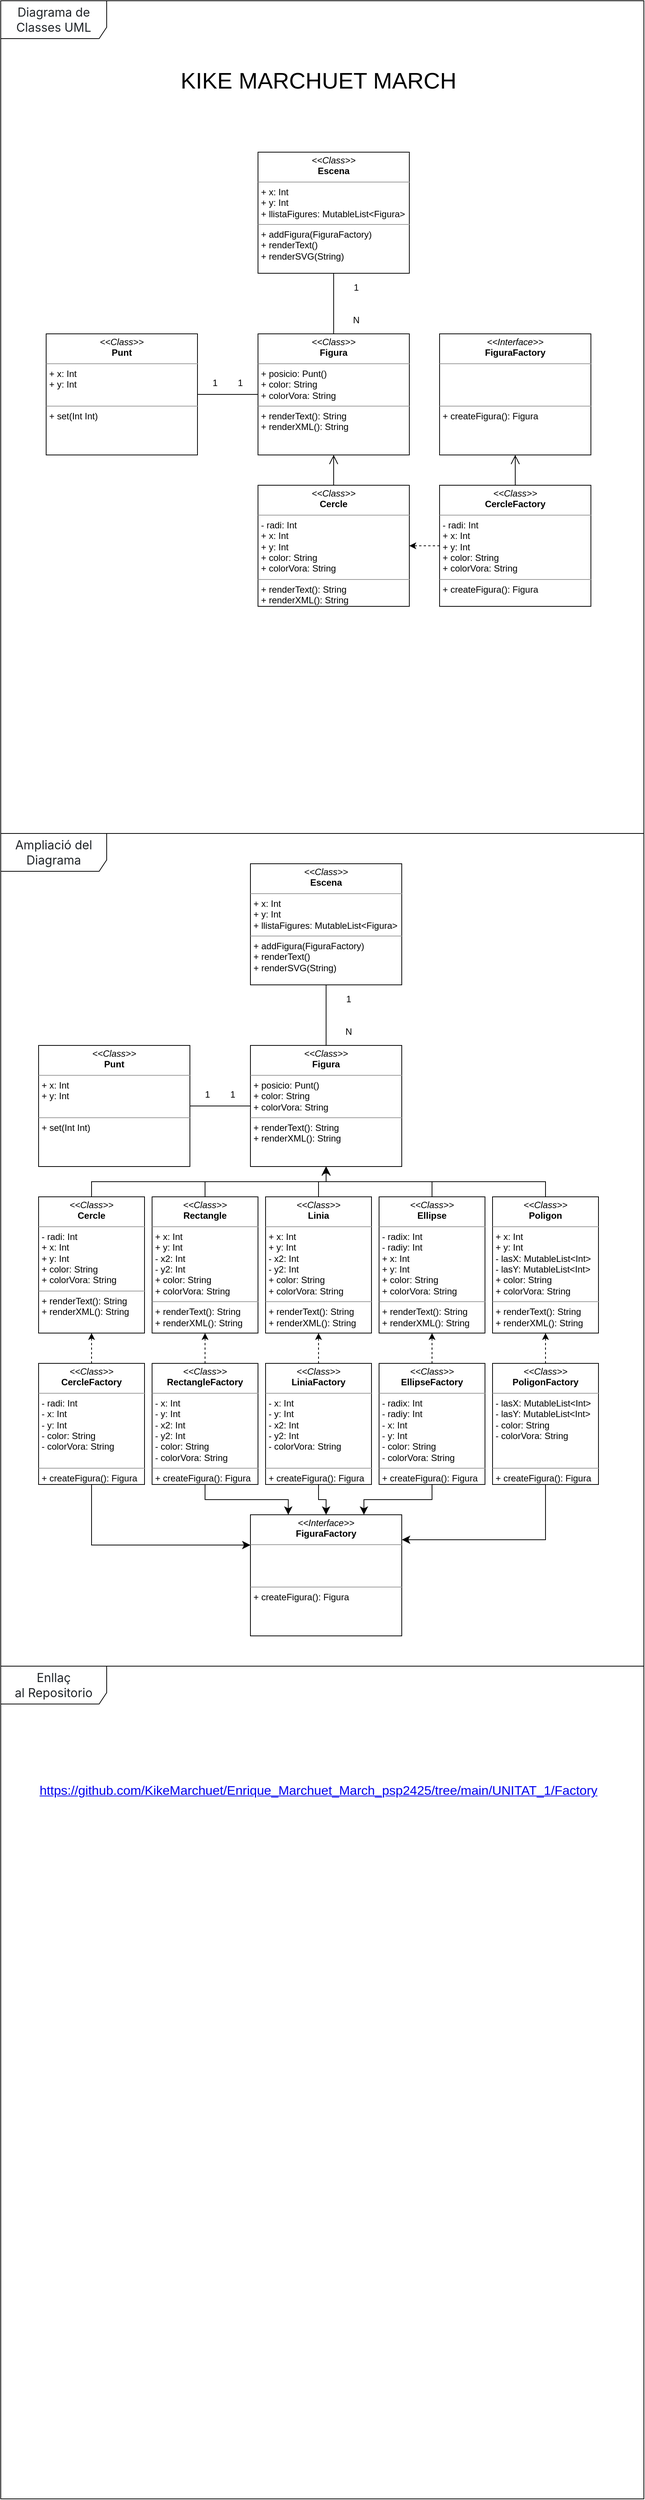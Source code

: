 <mxfile version="24.7.17">
  <diagram name="Page-1" id="c4acf3e9-155e-7222-9cf6-157b1a14988f">
    <mxGraphModel dx="867" dy="588" grid="1" gridSize="10" guides="0" tooltips="1" connect="1" arrows="1" fold="1" page="1" pageScale="1" pageWidth="850" pageHeight="1100" background="none" math="0" shadow="0">
      <root>
        <mxCell id="0" />
        <mxCell id="1" parent="0" />
        <mxCell id="17acba5748e5396b-1" value="&lt;span style=&quot;font-size: 16px; box-sizing: border-box; caret-color: rgb(33, 37, 41); color: rgb(33, 37, 41); font-family: -apple-system, BlinkMacSystemFont, &amp;quot;Segoe UI&amp;quot;, Roboto, &amp;quot;Helvetica Neue&amp;quot;, Arial, &amp;quot;Noto Sans&amp;quot;, &amp;quot;Liberation Sans&amp;quot;, sans-serif, &amp;quot;Apple Color Emoji&amp;quot;, &amp;quot;Segoe UI Emoji&amp;quot;, &amp;quot;Segoe UI Symbol&amp;quot;, &amp;quot;Noto Color Emoji&amp;quot;; text-align: left;&quot; id=&quot;yui_3_18_1_1_1728143311629_353&quot;&gt;Diagrama de Classes UML&lt;/span&gt;" style="shape=umlFrame;whiteSpace=wrap;html=1;rounded=0;shadow=0;comic=0;labelBackgroundColor=none;strokeWidth=1;fontFamily=Verdana;fontSize=10;align=center;width=140;height=50;" parent="1" vertex="1">
          <mxGeometry width="850" height="1100" as="geometry" />
        </mxCell>
        <mxCell id="5d2195bd80daf111-12" value="&lt;p style=&quot;margin:0px;margin-top:4px;text-align:center;&quot;&gt;&lt;i&gt;&amp;lt;&amp;lt;Class&amp;gt;&amp;gt;&lt;/i&gt;&lt;br&gt;&lt;b&gt;CercleFactory&lt;/b&gt;&lt;/p&gt;&lt;hr size=&quot;1&quot;&gt;&lt;p style=&quot;margin:0px;margin-left:4px;&quot;&gt;- radi: Int&lt;br&gt;+ x: Int&lt;/p&gt;&lt;p style=&quot;margin:0px;margin-left:4px;&quot;&gt;+ y: Int&lt;/p&gt;&lt;p style=&quot;margin:0px;margin-left:4px;&quot;&gt;+ color: String&lt;/p&gt;&lt;p style=&quot;margin:0px;margin-left:4px;&quot;&gt;+ colorVora: String&lt;/p&gt;&lt;hr size=&quot;1&quot;&gt;&lt;p style=&quot;margin:0px;margin-left:4px;&quot;&gt;+ createFigura(): Figura&lt;br&gt;&lt;br&gt;&lt;/p&gt;" style="verticalAlign=top;align=left;overflow=fill;fontSize=12;fontFamily=Helvetica;html=1;rounded=0;shadow=0;comic=0;labelBackgroundColor=none;strokeWidth=1" parent="1" vertex="1">
          <mxGeometry x="580" y="640" width="200" height="160" as="geometry" />
        </mxCell>
        <mxCell id="5d2195bd80daf111-20" value="&lt;p style=&quot;margin:0px;margin-top:4px;text-align:center;&quot;&gt;&lt;i&gt;&amp;lt;&amp;lt;Interface&amp;gt;&amp;gt;&lt;/i&gt;&lt;br&gt;&lt;b&gt;FiguraFactory&lt;/b&gt;&lt;/p&gt;&lt;hr size=&quot;1&quot;&gt;&lt;p style=&quot;margin:0px;margin-left:4px;&quot;&gt;&lt;br&gt;&lt;/p&gt;&lt;p style=&quot;margin:0px;margin-left:4px;&quot;&gt;&lt;br&gt;&lt;/p&gt;&lt;p style=&quot;margin:0px;margin-left:4px;&quot;&gt;&lt;br&gt;&lt;/p&gt;&lt;hr size=&quot;1&quot;&gt;&lt;p style=&quot;margin:0px;margin-left:4px;&quot;&gt;+ createFigura(): Figura&lt;br&gt;&lt;/p&gt;" style="verticalAlign=top;align=left;overflow=fill;fontSize=12;fontFamily=Helvetica;html=1;rounded=0;shadow=0;comic=0;labelBackgroundColor=none;strokeWidth=1" parent="1" vertex="1">
          <mxGeometry x="580" y="440" width="200" height="160" as="geometry" />
        </mxCell>
        <mxCell id="bLPB9Oaj4z80NYOB8CVM-1" value="&lt;p style=&quot;margin:0px;margin-top:4px;text-align:center;&quot;&gt;&lt;i&gt;&amp;lt;&amp;lt;Class&amp;gt;&amp;gt;&lt;/i&gt;&lt;br&gt;&lt;b&gt;Cercle&lt;/b&gt;&lt;/p&gt;&lt;hr size=&quot;1&quot;&gt;&lt;p style=&quot;margin:0px;margin-left:4px;&quot;&gt;- radi: Int&lt;br&gt;+ x: Int&lt;/p&gt;&lt;p style=&quot;margin:0px;margin-left:4px;&quot;&gt;+ y: Int&lt;/p&gt;&lt;p style=&quot;margin:0px;margin-left:4px;&quot;&gt;+ color: String&lt;/p&gt;&lt;p style=&quot;margin:0px;margin-left:4px;&quot;&gt;+ colorVora: String&lt;/p&gt;&lt;hr size=&quot;1&quot;&gt;&lt;p style=&quot;margin:0px;margin-left:4px;&quot;&gt;+ renderText(): String&lt;/p&gt;&lt;p style=&quot;margin:0px;margin-left:4px;&quot;&gt;+ renderXML(): String&lt;br&gt;&lt;br&gt;&lt;/p&gt;" style="verticalAlign=top;align=left;overflow=fill;fontSize=12;fontFamily=Helvetica;html=1;rounded=0;shadow=0;comic=0;labelBackgroundColor=none;strokeWidth=1" parent="1" vertex="1">
          <mxGeometry x="340" y="640" width="200" height="160" as="geometry" />
        </mxCell>
        <mxCell id="bLPB9Oaj4z80NYOB8CVM-2" value="&lt;p style=&quot;margin:0px;margin-top:4px;text-align:center;&quot;&gt;&lt;i&gt;&amp;lt;&amp;lt;Class&amp;gt;&amp;gt;&lt;/i&gt;&lt;br&gt;&lt;b&gt;Figura&lt;/b&gt;&lt;/p&gt;&lt;hr size=&quot;1&quot;&gt;&lt;p style=&quot;margin: 0px 0px 0px 4px;&quot;&gt;+ posicio: Punt()&lt;br&gt;&lt;/p&gt;&lt;p style=&quot;margin: 0px 0px 0px 4px;&quot;&gt;+ color: String&lt;/p&gt;&lt;p style=&quot;margin: 0px 0px 0px 4px;&quot;&gt;+ colorVora: String&lt;/p&gt;&lt;hr size=&quot;1&quot;&gt;&lt;p style=&quot;margin:0px;margin-left:4px;&quot;&gt;+ renderText(): String&lt;br&gt;&lt;/p&gt;&lt;p style=&quot;margin:0px;margin-left:4px;&quot;&gt;+ renderXML(): String&lt;/p&gt;" style="verticalAlign=top;align=left;overflow=fill;fontSize=12;fontFamily=Helvetica;html=1;rounded=0;shadow=0;comic=0;labelBackgroundColor=none;strokeWidth=1" parent="1" vertex="1">
          <mxGeometry x="340" y="440" width="200" height="160" as="geometry" />
        </mxCell>
        <mxCell id="bLPB9Oaj4z80NYOB8CVM-5" value="" style="edgeStyle=orthogonalEdgeStyle;rounded=0;html=1;labelBackgroundColor=none;startFill=0;endArrow=open;endFill=0;endSize=10;fontFamily=Verdana;fontSize=10;entryX=0.5;entryY=1;entryDx=0;entryDy=0;exitX=0.5;exitY=0;exitDx=0;exitDy=0;" parent="1" source="bLPB9Oaj4z80NYOB8CVM-1" target="bLPB9Oaj4z80NYOB8CVM-2" edge="1">
          <mxGeometry width="50" height="50" relative="1" as="geometry">
            <mxPoint x="240" y="400" as="sourcePoint" />
            <mxPoint x="290" y="350" as="targetPoint" />
          </mxGeometry>
        </mxCell>
        <mxCell id="bLPB9Oaj4z80NYOB8CVM-8" value="&lt;p style=&quot;margin:0px;margin-top:4px;text-align:center;&quot;&gt;&lt;i&gt;&amp;lt;&amp;lt;Class&amp;gt;&amp;gt;&lt;/i&gt;&lt;br&gt;&lt;b&gt;Escena&lt;/b&gt;&lt;/p&gt;&lt;hr size=&quot;1&quot;&gt;&lt;p style=&quot;margin: 0px 0px 0px 4px;&quot;&gt;+ x: Int&lt;br&gt;&lt;/p&gt;&lt;p style=&quot;margin: 0px 0px 0px 4px;&quot;&gt;+ y: Int&lt;/p&gt;&lt;p style=&quot;margin: 0px 0px 0px 4px;&quot;&gt;+ llistaFigures: MutableList&amp;lt;Figura&amp;gt;&lt;/p&gt;&lt;hr size=&quot;1&quot;&gt;&lt;p style=&quot;margin:0px;margin-left:4px;&quot;&gt;+ addFigura(FiguraFactory)&lt;br&gt;&lt;/p&gt;&lt;p style=&quot;margin:0px;margin-left:4px;&quot;&gt;+ renderText()&lt;/p&gt;&lt;p style=&quot;margin:0px;margin-left:4px;&quot;&gt;+ renderSVG(String)&lt;/p&gt;" style="verticalAlign=top;align=left;overflow=fill;fontSize=12;fontFamily=Helvetica;html=1;rounded=0;shadow=0;comic=0;labelBackgroundColor=none;strokeWidth=1" parent="1" vertex="1">
          <mxGeometry x="340" y="200" width="200" height="160" as="geometry" />
        </mxCell>
        <mxCell id="bLPB9Oaj4z80NYOB8CVM-9" value="" style="edgeStyle=orthogonalEdgeStyle;rounded=0;html=1;labelBackgroundColor=none;startFill=0;endArrow=open;endFill=0;endSize=10;fontFamily=Verdana;fontSize=10;entryX=0.5;entryY=1;entryDx=0;entryDy=0;exitX=0.5;exitY=0;exitDx=0;exitDy=0;" parent="1" source="5d2195bd80daf111-12" target="5d2195bd80daf111-20" edge="1">
          <mxGeometry width="50" height="50" relative="1" as="geometry">
            <mxPoint x="450" y="610" as="sourcePoint" />
            <mxPoint x="450" y="650" as="targetPoint" />
          </mxGeometry>
        </mxCell>
        <mxCell id="bLPB9Oaj4z80NYOB8CVM-10" value="&lt;p style=&quot;margin:0px;margin-top:4px;text-align:center;&quot;&gt;&lt;i&gt;&amp;lt;&amp;lt;Class&amp;gt;&amp;gt;&lt;/i&gt;&lt;br&gt;&lt;b&gt;Punt&lt;/b&gt;&lt;/p&gt;&lt;hr size=&quot;1&quot;&gt;&lt;p style=&quot;margin: 0px 0px 0px 4px;&quot;&gt;+ x: Int&lt;br&gt;&lt;/p&gt;&lt;p style=&quot;margin: 0px 0px 0px 4px;&quot;&gt;+ y: Int&lt;/p&gt;&lt;p style=&quot;margin: 0px 0px 0px 4px;&quot;&gt;&lt;br&gt;&lt;/p&gt;&lt;hr size=&quot;1&quot;&gt;&lt;p style=&quot;margin:0px;margin-left:4px;&quot;&gt;+ set(Int Int)&lt;br&gt;&lt;/p&gt;" style="verticalAlign=top;align=left;overflow=fill;fontSize=12;fontFamily=Helvetica;html=1;rounded=0;shadow=0;comic=0;labelBackgroundColor=none;strokeWidth=1" parent="1" vertex="1">
          <mxGeometry x="60" y="440" width="200" height="160" as="geometry" />
        </mxCell>
        <mxCell id="bLPB9Oaj4z80NYOB8CVM-13" value="" style="endArrow=none;html=1;rounded=0;entryX=0.5;entryY=0;entryDx=0;entryDy=0;exitX=0.5;exitY=1;exitDx=0;exitDy=0;" parent="1" source="bLPB9Oaj4z80NYOB8CVM-8" target="bLPB9Oaj4z80NYOB8CVM-2" edge="1">
          <mxGeometry width="50" height="50" relative="1" as="geometry">
            <mxPoint x="410" y="870" as="sourcePoint" />
            <mxPoint x="460" y="820" as="targetPoint" />
          </mxGeometry>
        </mxCell>
        <mxCell id="bLPB9Oaj4z80NYOB8CVM-14" value="" style="endArrow=none;html=1;rounded=0;entryX=0;entryY=0.5;entryDx=0;entryDy=0;exitX=1;exitY=0.5;exitDx=0;exitDy=0;" parent="1" source="bLPB9Oaj4z80NYOB8CVM-10" target="bLPB9Oaj4z80NYOB8CVM-2" edge="1">
          <mxGeometry width="50" height="50" relative="1" as="geometry">
            <mxPoint x="310" y="410" as="sourcePoint" />
            <mxPoint x="350" y="490" as="targetPoint" />
          </mxGeometry>
        </mxCell>
        <mxCell id="bLPB9Oaj4z80NYOB8CVM-15" value="" style="endArrow=classic;html=1;rounded=0;entryX=1;entryY=0.5;entryDx=0;entryDy=0;exitX=0;exitY=0.5;exitDx=0;exitDy=0;dashed=1;" parent="1" source="5d2195bd80daf111-12" target="bLPB9Oaj4z80NYOB8CVM-1" edge="1">
          <mxGeometry width="50" height="50" relative="1" as="geometry">
            <mxPoint x="510" y="740" as="sourcePoint" />
            <mxPoint x="560" y="690" as="targetPoint" />
          </mxGeometry>
        </mxCell>
        <mxCell id="bLPB9Oaj4z80NYOB8CVM-16" value="1 &amp;nbsp; &amp;nbsp; &amp;nbsp; &amp;nbsp;1" style="text;html=1;align=center;verticalAlign=middle;whiteSpace=wrap;rounded=0;" parent="1" vertex="1">
          <mxGeometry x="270" y="490" width="60" height="30" as="geometry" />
        </mxCell>
        <mxCell id="bLPB9Oaj4z80NYOB8CVM-17" value="1&lt;div&gt;&lt;br&gt;&lt;/div&gt;&lt;div&gt;&lt;br&gt;&lt;/div&gt;&lt;div&gt;N&lt;/div&gt;" style="text;html=1;align=center;verticalAlign=middle;whiteSpace=wrap;rounded=0;" parent="1" vertex="1">
          <mxGeometry x="440" y="385" width="60" height="30" as="geometry" />
        </mxCell>
        <mxCell id="bLPB9Oaj4z80NYOB8CVM-18" value="&lt;span style=&quot;caret-color: rgb(33, 37, 41); color: rgb(33, 37, 41); font-family: -apple-system, BlinkMacSystemFont, &amp;quot;Segoe UI&amp;quot;, Roboto, &amp;quot;Helvetica Neue&amp;quot;, Arial, &amp;quot;Noto Sans&amp;quot;, &amp;quot;Liberation Sans&amp;quot;, sans-serif, &amp;quot;Apple Color Emoji&amp;quot;, &amp;quot;Segoe UI Emoji&amp;quot;, &amp;quot;Segoe UI Symbol&amp;quot;, &amp;quot;Noto Color Emoji&amp;quot;; font-size: 16px; text-align: left;&quot;&gt;Ampliació del Diagrama&lt;/span&gt;" style="shape=umlFrame;whiteSpace=wrap;html=1;rounded=0;shadow=0;comic=0;labelBackgroundColor=none;strokeWidth=1;fontFamily=Verdana;fontSize=10;align=center;width=140;height=50;" parent="1" vertex="1">
          <mxGeometry y="1100" width="850" height="1100" as="geometry" />
        </mxCell>
        <mxCell id="bLPB9Oaj4z80NYOB8CVM-32" value="&lt;p style=&quot;margin:0px;margin-top:4px;text-align:center;&quot;&gt;&lt;i&gt;&amp;lt;&amp;lt;Class&amp;gt;&amp;gt;&lt;/i&gt;&lt;br&gt;&lt;b&gt;CercleFactory&lt;/b&gt;&lt;/p&gt;&lt;hr size=&quot;1&quot;&gt;&lt;p style=&quot;margin:0px;margin-left:4px;&quot;&gt;- radi: Int&lt;br&gt;- x: Int&lt;/p&gt;&lt;p style=&quot;margin:0px;margin-left:4px;&quot;&gt;- y: Int&lt;/p&gt;&lt;p style=&quot;margin:0px;margin-left:4px;&quot;&gt;- color: String&lt;/p&gt;&lt;p style=&quot;margin:0px;margin-left:4px;&quot;&gt;- colorVora: String&lt;/p&gt;&lt;p style=&quot;margin:0px;margin-left:4px;&quot;&gt;&lt;br&gt;&lt;/p&gt;&lt;hr size=&quot;1&quot;&gt;&lt;p style=&quot;margin:0px;margin-left:4px;&quot;&gt;+ createFigura(): Figura&lt;br&gt;&lt;br&gt;&lt;/p&gt;" style="verticalAlign=top;align=left;overflow=fill;fontSize=12;fontFamily=Helvetica;html=1;rounded=0;shadow=0;comic=0;labelBackgroundColor=none;strokeWidth=1" parent="1" vertex="1">
          <mxGeometry x="50" y="1800" width="140" height="160" as="geometry" />
        </mxCell>
        <mxCell id="bLPB9Oaj4z80NYOB8CVM-33" value="&lt;p style=&quot;margin:0px;margin-top:4px;text-align:center;&quot;&gt;&lt;i&gt;&amp;lt;&amp;lt;Interface&amp;gt;&amp;gt;&lt;/i&gt;&lt;br&gt;&lt;b&gt;FiguraFactory&lt;/b&gt;&lt;/p&gt;&lt;hr size=&quot;1&quot;&gt;&lt;p style=&quot;margin:0px;margin-left:4px;&quot;&gt;&lt;br&gt;&lt;/p&gt;&lt;p style=&quot;margin:0px;margin-left:4px;&quot;&gt;&lt;br&gt;&lt;/p&gt;&lt;p style=&quot;margin:0px;margin-left:4px;&quot;&gt;&lt;br&gt;&lt;/p&gt;&lt;hr size=&quot;1&quot;&gt;&lt;p style=&quot;margin:0px;margin-left:4px;&quot;&gt;+ createFigura(): Figura&lt;br&gt;&lt;/p&gt;" style="verticalAlign=top;align=left;overflow=fill;fontSize=12;fontFamily=Helvetica;html=1;rounded=0;shadow=0;comic=0;labelBackgroundColor=none;strokeWidth=1" parent="1" vertex="1">
          <mxGeometry x="330" y="2000" width="200" height="160" as="geometry" />
        </mxCell>
        <mxCell id="bLPB9Oaj4z80NYOB8CVM-34" value="&lt;p style=&quot;margin:0px;margin-top:4px;text-align:center;&quot;&gt;&lt;i&gt;&amp;lt;&amp;lt;Class&amp;gt;&amp;gt;&lt;/i&gt;&lt;br&gt;&lt;b&gt;Cercle&lt;/b&gt;&lt;/p&gt;&lt;hr size=&quot;1&quot;&gt;&lt;p style=&quot;margin:0px;margin-left:4px;&quot;&gt;- radi: Int&lt;br&gt;+ x: Int&lt;/p&gt;&lt;p style=&quot;margin:0px;margin-left:4px;&quot;&gt;+ y: Int&lt;/p&gt;&lt;p style=&quot;margin:0px;margin-left:4px;&quot;&gt;+ color: String&lt;/p&gt;&lt;p style=&quot;margin:0px;margin-left:4px;&quot;&gt;+ colorVora: String&lt;/p&gt;&lt;hr size=&quot;1&quot;&gt;&lt;p style=&quot;margin:0px;margin-left:4px;&quot;&gt;+ renderText(): String&lt;/p&gt;&lt;p style=&quot;margin:0px;margin-left:4px;&quot;&gt;+ renderXML(): String&lt;br&gt;&lt;br&gt;&lt;/p&gt;" style="verticalAlign=top;align=left;overflow=fill;fontSize=12;fontFamily=Helvetica;html=1;rounded=0;shadow=0;comic=0;labelBackgroundColor=none;strokeWidth=1" parent="1" vertex="1">
          <mxGeometry x="50" y="1580" width="140" height="180" as="geometry" />
        </mxCell>
        <mxCell id="bLPB9Oaj4z80NYOB8CVM-35" value="&lt;p style=&quot;margin:0px;margin-top:4px;text-align:center;&quot;&gt;&lt;i&gt;&amp;lt;&amp;lt;Class&amp;gt;&amp;gt;&lt;/i&gt;&lt;br&gt;&lt;b&gt;Figura&lt;/b&gt;&lt;/p&gt;&lt;hr size=&quot;1&quot;&gt;&lt;p style=&quot;margin: 0px 0px 0px 4px;&quot;&gt;+ posicio: Punt()&lt;br&gt;&lt;/p&gt;&lt;p style=&quot;margin: 0px 0px 0px 4px;&quot;&gt;+ color: String&lt;/p&gt;&lt;p style=&quot;margin: 0px 0px 0px 4px;&quot;&gt;+ colorVora: String&lt;/p&gt;&lt;hr size=&quot;1&quot;&gt;&lt;p style=&quot;margin:0px;margin-left:4px;&quot;&gt;+ renderText(): String&lt;br&gt;&lt;/p&gt;&lt;p style=&quot;margin:0px;margin-left:4px;&quot;&gt;+ renderXML(): String&lt;/p&gt;" style="verticalAlign=top;align=left;overflow=fill;fontSize=12;fontFamily=Helvetica;html=1;rounded=0;shadow=0;comic=0;labelBackgroundColor=none;strokeWidth=1" parent="1" vertex="1">
          <mxGeometry x="330" y="1380" width="200" height="160" as="geometry" />
        </mxCell>
        <mxCell id="bLPB9Oaj4z80NYOB8CVM-36" value="" style="edgeStyle=orthogonalEdgeStyle;rounded=0;html=1;labelBackgroundColor=none;startFill=0;endArrow=open;endFill=0;endSize=10;fontFamily=Verdana;fontSize=10;entryX=0.5;entryY=1;entryDx=0;entryDy=0;exitX=0.5;exitY=0;exitDx=0;exitDy=0;" parent="1" source="bLPB9Oaj4z80NYOB8CVM-34" target="bLPB9Oaj4z80NYOB8CVM-35" edge="1">
          <mxGeometry width="50" height="50" relative="1" as="geometry">
            <mxPoint x="230" y="1340" as="sourcePoint" />
            <mxPoint x="280" y="1290" as="targetPoint" />
          </mxGeometry>
        </mxCell>
        <mxCell id="bLPB9Oaj4z80NYOB8CVM-37" value="&lt;p style=&quot;margin:0px;margin-top:4px;text-align:center;&quot;&gt;&lt;i&gt;&amp;lt;&amp;lt;Class&amp;gt;&amp;gt;&lt;/i&gt;&lt;br&gt;&lt;b&gt;Escena&lt;/b&gt;&lt;/p&gt;&lt;hr size=&quot;1&quot;&gt;&lt;p style=&quot;margin: 0px 0px 0px 4px;&quot;&gt;+ x: Int&lt;br&gt;&lt;/p&gt;&lt;p style=&quot;margin: 0px 0px 0px 4px;&quot;&gt;+ y: Int&lt;/p&gt;&lt;p style=&quot;margin: 0px 0px 0px 4px;&quot;&gt;+ llistaFigures: MutableList&amp;lt;Figura&amp;gt;&lt;/p&gt;&lt;hr size=&quot;1&quot;&gt;&lt;p style=&quot;margin:0px;margin-left:4px;&quot;&gt;+ addFigura(FiguraFactory)&lt;br&gt;&lt;/p&gt;&lt;p style=&quot;margin:0px;margin-left:4px;&quot;&gt;+ renderText()&lt;/p&gt;&lt;p style=&quot;margin:0px;margin-left:4px;&quot;&gt;+ renderSVG(String)&lt;/p&gt;" style="verticalAlign=top;align=left;overflow=fill;fontSize=12;fontFamily=Helvetica;html=1;rounded=0;shadow=0;comic=0;labelBackgroundColor=none;strokeWidth=1" parent="1" vertex="1">
          <mxGeometry x="330" y="1140" width="200" height="160" as="geometry" />
        </mxCell>
        <mxCell id="bLPB9Oaj4z80NYOB8CVM-39" value="&lt;p style=&quot;margin:0px;margin-top:4px;text-align:center;&quot;&gt;&lt;i&gt;&amp;lt;&amp;lt;Class&amp;gt;&amp;gt;&lt;/i&gt;&lt;br&gt;&lt;b&gt;Punt&lt;/b&gt;&lt;/p&gt;&lt;hr size=&quot;1&quot;&gt;&lt;p style=&quot;margin: 0px 0px 0px 4px;&quot;&gt;+ x: Int&lt;br&gt;&lt;/p&gt;&lt;p style=&quot;margin: 0px 0px 0px 4px;&quot;&gt;+ y: Int&lt;/p&gt;&lt;p style=&quot;margin: 0px 0px 0px 4px;&quot;&gt;&lt;br&gt;&lt;/p&gt;&lt;hr size=&quot;1&quot;&gt;&lt;p style=&quot;margin:0px;margin-left:4px;&quot;&gt;+ set(Int Int)&lt;br&gt;&lt;/p&gt;" style="verticalAlign=top;align=left;overflow=fill;fontSize=12;fontFamily=Helvetica;html=1;rounded=0;shadow=0;comic=0;labelBackgroundColor=none;strokeWidth=1" parent="1" vertex="1">
          <mxGeometry x="50" y="1380" width="200" height="160" as="geometry" />
        </mxCell>
        <mxCell id="bLPB9Oaj4z80NYOB8CVM-40" value="" style="endArrow=none;html=1;rounded=0;entryX=0.5;entryY=0;entryDx=0;entryDy=0;exitX=0.5;exitY=1;exitDx=0;exitDy=0;" parent="1" source="bLPB9Oaj4z80NYOB8CVM-37" target="bLPB9Oaj4z80NYOB8CVM-35" edge="1">
          <mxGeometry width="50" height="50" relative="1" as="geometry">
            <mxPoint x="400" y="1810" as="sourcePoint" />
            <mxPoint x="450" y="1760" as="targetPoint" />
          </mxGeometry>
        </mxCell>
        <mxCell id="bLPB9Oaj4z80NYOB8CVM-41" value="" style="endArrow=none;html=1;rounded=0;entryX=0;entryY=0.5;entryDx=0;entryDy=0;exitX=1;exitY=0.5;exitDx=0;exitDy=0;" parent="1" source="bLPB9Oaj4z80NYOB8CVM-39" target="bLPB9Oaj4z80NYOB8CVM-35" edge="1">
          <mxGeometry width="50" height="50" relative="1" as="geometry">
            <mxPoint x="300" y="1350" as="sourcePoint" />
            <mxPoint x="340" y="1430" as="targetPoint" />
          </mxGeometry>
        </mxCell>
        <mxCell id="bLPB9Oaj4z80NYOB8CVM-42" value="" style="endArrow=classic;html=1;rounded=0;entryX=0.5;entryY=1;entryDx=0;entryDy=0;exitX=0.5;exitY=0;exitDx=0;exitDy=0;dashed=1;" parent="1" source="bLPB9Oaj4z80NYOB8CVM-32" target="bLPB9Oaj4z80NYOB8CVM-34" edge="1">
          <mxGeometry width="50" height="50" relative="1" as="geometry">
            <mxPoint x="500" y="1680" as="sourcePoint" />
            <mxPoint x="550" y="1630" as="targetPoint" />
          </mxGeometry>
        </mxCell>
        <mxCell id="bLPB9Oaj4z80NYOB8CVM-43" value="1 &amp;nbsp; &amp;nbsp; &amp;nbsp; &amp;nbsp;1" style="text;html=1;align=center;verticalAlign=middle;whiteSpace=wrap;rounded=0;" parent="1" vertex="1">
          <mxGeometry x="260" y="1430" width="60" height="30" as="geometry" />
        </mxCell>
        <mxCell id="bLPB9Oaj4z80NYOB8CVM-44" value="1&lt;div&gt;&lt;br&gt;&lt;/div&gt;&lt;div&gt;&lt;br&gt;&lt;/div&gt;&lt;div&gt;N&lt;/div&gt;" style="text;html=1;align=center;verticalAlign=middle;whiteSpace=wrap;rounded=0;" parent="1" vertex="1">
          <mxGeometry x="430" y="1325" width="60" height="30" as="geometry" />
        </mxCell>
        <mxCell id="bLPB9Oaj4z80NYOB8CVM-47" value="&lt;p style=&quot;margin:0px;margin-top:4px;text-align:center;&quot;&gt;&lt;i&gt;&amp;lt;&amp;lt;Class&amp;gt;&amp;gt;&lt;/i&gt;&lt;br&gt;&lt;b&gt;Rectangle&lt;/b&gt;&lt;/p&gt;&lt;hr size=&quot;1&quot;&gt;&lt;p style=&quot;margin:0px;margin-left:4px;&quot;&gt;+ x: Int&lt;/p&gt;&lt;p style=&quot;margin:0px;margin-left:4px;&quot;&gt;+ y: Int&lt;/p&gt;&lt;p style=&quot;margin:0px;margin-left:4px;&quot;&gt;- x2: Int&lt;/p&gt;&lt;p style=&quot;margin:0px;margin-left:4px;&quot;&gt;- y2: Int&lt;/p&gt;&lt;p style=&quot;margin:0px;margin-left:4px;&quot;&gt;+ color: String&lt;/p&gt;&lt;p style=&quot;margin:0px;margin-left:4px;&quot;&gt;+ colorVora: String&lt;/p&gt;&lt;hr size=&quot;1&quot;&gt;&lt;p style=&quot;margin:0px;margin-left:4px;&quot;&gt;+ renderText(): String&lt;/p&gt;&lt;p style=&quot;margin:0px;margin-left:4px;&quot;&gt;+ renderXML(): String&lt;br&gt;&lt;br&gt;&lt;/p&gt;" style="verticalAlign=top;align=left;overflow=fill;fontSize=12;fontFamily=Helvetica;html=1;rounded=0;shadow=0;comic=0;labelBackgroundColor=none;strokeWidth=1" parent="1" vertex="1">
          <mxGeometry x="200" y="1580" width="140" height="180" as="geometry" />
        </mxCell>
        <mxCell id="bLPB9Oaj4z80NYOB8CVM-48" value="&lt;p style=&quot;margin:0px;margin-top:4px;text-align:center;&quot;&gt;&lt;i&gt;&amp;lt;&amp;lt;Class&amp;gt;&amp;gt;&lt;/i&gt;&lt;br&gt;&lt;b&gt;Linia&lt;/b&gt;&lt;/p&gt;&lt;hr size=&quot;1&quot;&gt;&lt;p style=&quot;margin:0px;margin-left:4px;&quot;&gt;+ x: Int&lt;/p&gt;&lt;p style=&quot;margin:0px;margin-left:4px;&quot;&gt;+ y: Int&lt;/p&gt;&lt;p style=&quot;margin:0px;margin-left:4px;&quot;&gt;- x2: Int&lt;/p&gt;&lt;p style=&quot;margin:0px;margin-left:4px;&quot;&gt;- y2: Int&lt;/p&gt;&lt;p style=&quot;margin:0px;margin-left:4px;&quot;&gt;+ color: String&lt;/p&gt;&lt;p style=&quot;margin:0px;margin-left:4px;&quot;&gt;+ colorVora: String&lt;/p&gt;&lt;hr size=&quot;1&quot;&gt;&lt;p style=&quot;margin:0px;margin-left:4px;&quot;&gt;+ renderText(): String&lt;/p&gt;&lt;p style=&quot;margin:0px;margin-left:4px;&quot;&gt;+ renderXML(): String&lt;br&gt;&lt;br&gt;&lt;/p&gt;" style="verticalAlign=top;align=left;overflow=fill;fontSize=12;fontFamily=Helvetica;html=1;rounded=0;shadow=0;comic=0;labelBackgroundColor=none;strokeWidth=1" parent="1" vertex="1">
          <mxGeometry x="350" y="1580" width="140" height="180" as="geometry" />
        </mxCell>
        <mxCell id="bLPB9Oaj4z80NYOB8CVM-49" value="&lt;p style=&quot;margin:0px;margin-top:4px;text-align:center;&quot;&gt;&lt;i&gt;&amp;lt;&amp;lt;Class&amp;gt;&amp;gt;&lt;/i&gt;&lt;br&gt;&lt;b&gt;Ellipse&lt;/b&gt;&lt;/p&gt;&lt;hr size=&quot;1&quot;&gt;&lt;p style=&quot;margin:0px;margin-left:4px;&quot;&gt;- radix: Int&lt;/p&gt;&lt;p style=&quot;margin:0px;margin-left:4px;&quot;&gt;- radiy: Int&lt;br&gt;+ x: Int&lt;/p&gt;&lt;p style=&quot;margin:0px;margin-left:4px;&quot;&gt;+ y: Int&lt;/p&gt;&lt;p style=&quot;margin:0px;margin-left:4px;&quot;&gt;+ color: String&lt;/p&gt;&lt;p style=&quot;margin:0px;margin-left:4px;&quot;&gt;+ colorVora: String&lt;/p&gt;&lt;hr size=&quot;1&quot;&gt;&lt;p style=&quot;margin:0px;margin-left:4px;&quot;&gt;+ renderText(): String&lt;/p&gt;&lt;p style=&quot;margin:0px;margin-left:4px;&quot;&gt;+ renderXML(): String&lt;br&gt;&lt;br&gt;&lt;/p&gt;" style="verticalAlign=top;align=left;overflow=fill;fontSize=12;fontFamily=Helvetica;html=1;rounded=0;shadow=0;comic=0;labelBackgroundColor=none;strokeWidth=1" parent="1" vertex="1">
          <mxGeometry x="500" y="1580" width="140" height="180" as="geometry" />
        </mxCell>
        <mxCell id="bLPB9Oaj4z80NYOB8CVM-51" value="&lt;p style=&quot;margin:0px;margin-top:4px;text-align:center;&quot;&gt;&lt;i&gt;&amp;lt;&amp;lt;Class&amp;gt;&amp;gt;&lt;/i&gt;&lt;br&gt;&lt;b&gt;RectangleFactory&lt;/b&gt;&lt;/p&gt;&lt;hr size=&quot;1&quot;&gt;&lt;p style=&quot;margin:0px;margin-left:4px;&quot;&gt;- x: Int&lt;/p&gt;&lt;p style=&quot;margin:0px;margin-left:4px;&quot;&gt;- y: Int&lt;/p&gt;&lt;p style=&quot;margin:0px;margin-left:4px;&quot;&gt;- x2: Int&lt;/p&gt;&lt;p style=&quot;margin:0px;margin-left:4px;&quot;&gt;- y2: Int&lt;/p&gt;&lt;p style=&quot;margin:0px;margin-left:4px;&quot;&gt;- color: String&lt;/p&gt;&lt;p style=&quot;margin:0px;margin-left:4px;&quot;&gt;- colorVora: String&lt;/p&gt;&lt;hr size=&quot;1&quot;&gt;&lt;p style=&quot;margin:0px;margin-left:4px;&quot;&gt;+ createFigura(): Figura&lt;br&gt;&lt;br&gt;&lt;/p&gt;" style="verticalAlign=top;align=left;overflow=fill;fontSize=12;fontFamily=Helvetica;html=1;rounded=0;shadow=0;comic=0;labelBackgroundColor=none;strokeWidth=1" parent="1" vertex="1">
          <mxGeometry x="200" y="1800" width="140" height="160" as="geometry" />
        </mxCell>
        <mxCell id="bLPB9Oaj4z80NYOB8CVM-52" value="" style="endArrow=classic;html=1;rounded=0;entryX=0.5;entryY=1;entryDx=0;entryDy=0;exitX=0.5;exitY=0;exitDx=0;exitDy=0;dashed=1;" parent="1" source="bLPB9Oaj4z80NYOB8CVM-51" target="bLPB9Oaj4z80NYOB8CVM-47" edge="1">
          <mxGeometry width="50" height="50" relative="1" as="geometry">
            <mxPoint x="700" y="1680" as="sourcePoint" />
            <mxPoint x="330" y="1740" as="targetPoint" />
          </mxGeometry>
        </mxCell>
        <mxCell id="bLPB9Oaj4z80NYOB8CVM-53" value="&lt;p style=&quot;margin:0px;margin-top:4px;text-align:center;&quot;&gt;&lt;i&gt;&amp;lt;&amp;lt;Class&amp;gt;&amp;gt;&lt;/i&gt;&lt;br&gt;&lt;b&gt;LiniaFactory&lt;/b&gt;&lt;/p&gt;&lt;hr size=&quot;1&quot;&gt;&lt;p style=&quot;margin:0px;margin-left:4px;&quot;&gt;- x: Int&lt;/p&gt;&lt;p style=&quot;margin:0px;margin-left:4px;&quot;&gt;- y: Int&lt;/p&gt;&lt;p style=&quot;margin:0px;margin-left:4px;&quot;&gt;- x2: Int&lt;/p&gt;&lt;p style=&quot;margin:0px;margin-left:4px;&quot;&gt;- y2: Int&lt;/p&gt;&lt;p style=&quot;margin:0px;margin-left:4px;&quot;&gt;- colorVora: String&lt;/p&gt;&lt;p style=&quot;margin:0px;margin-left:4px;&quot;&gt;&lt;br&gt;&lt;/p&gt;&lt;hr size=&quot;1&quot;&gt;&lt;p style=&quot;margin:0px;margin-left:4px;&quot;&gt;+ createFigura(): Figura&lt;br&gt;&lt;br&gt;&lt;/p&gt;" style="verticalAlign=top;align=left;overflow=fill;fontSize=12;fontFamily=Helvetica;html=1;rounded=0;shadow=0;comic=0;labelBackgroundColor=none;strokeWidth=1" parent="1" vertex="1">
          <mxGeometry x="350" y="1800" width="140" height="160" as="geometry" />
        </mxCell>
        <mxCell id="bLPB9Oaj4z80NYOB8CVM-54" value="" style="endArrow=classic;html=1;rounded=0;entryX=0.5;entryY=1;entryDx=0;entryDy=0;exitX=0.5;exitY=0;exitDx=0;exitDy=0;dashed=1;" parent="1" source="bLPB9Oaj4z80NYOB8CVM-53" target="bLPB9Oaj4z80NYOB8CVM-48" edge="1">
          <mxGeometry width="50" height="50" relative="1" as="geometry">
            <mxPoint x="900" y="1680" as="sourcePoint" />
            <mxPoint x="530" y="1740" as="targetPoint" />
          </mxGeometry>
        </mxCell>
        <mxCell id="bLPB9Oaj4z80NYOB8CVM-55" value="&lt;p style=&quot;margin:0px;margin-top:4px;text-align:center;&quot;&gt;&lt;i&gt;&amp;lt;&amp;lt;Class&amp;gt;&amp;gt;&lt;/i&gt;&lt;br&gt;&lt;b&gt;EllipseFactory&lt;/b&gt;&lt;/p&gt;&lt;hr size=&quot;1&quot;&gt;&lt;p style=&quot;margin:0px;margin-left:4px;&quot;&gt;- radix: Int&lt;/p&gt;&lt;p style=&quot;margin:0px;margin-left:4px;&quot;&gt;- radiy: Int&lt;br&gt;- x: Int&lt;/p&gt;&lt;p style=&quot;margin:0px;margin-left:4px;&quot;&gt;- y: Int&lt;/p&gt;&lt;p style=&quot;margin:0px;margin-left:4px;&quot;&gt;- color: String&lt;/p&gt;&lt;p style=&quot;margin:0px;margin-left:4px;&quot;&gt;- colorVora: String&lt;/p&gt;&lt;hr size=&quot;1&quot;&gt;&lt;p style=&quot;margin:0px;margin-left:4px;&quot;&gt;+ createFigura(): Figura&lt;br&gt;&lt;br&gt;&lt;/p&gt;" style="verticalAlign=top;align=left;overflow=fill;fontSize=12;fontFamily=Helvetica;html=1;rounded=0;shadow=0;comic=0;labelBackgroundColor=none;strokeWidth=1" parent="1" vertex="1">
          <mxGeometry x="500" y="1800" width="140" height="160" as="geometry" />
        </mxCell>
        <mxCell id="bLPB9Oaj4z80NYOB8CVM-56" value="" style="endArrow=classic;html=1;rounded=0;entryX=0.5;entryY=1;entryDx=0;entryDy=0;exitX=0.5;exitY=0;exitDx=0;exitDy=0;dashed=1;" parent="1" source="bLPB9Oaj4z80NYOB8CVM-55" target="bLPB9Oaj4z80NYOB8CVM-49" edge="1">
          <mxGeometry width="50" height="50" relative="1" as="geometry">
            <mxPoint x="1100" y="1680" as="sourcePoint" />
            <mxPoint x="730" y="1740" as="targetPoint" />
          </mxGeometry>
        </mxCell>
        <mxCell id="bLPB9Oaj4z80NYOB8CVM-60" value="" style="edgeStyle=elbowEdgeStyle;elbow=horizontal;endArrow=classic;html=1;curved=0;rounded=0;endSize=8;startSize=8;exitX=0.5;exitY=1;exitDx=0;exitDy=0;entryX=0;entryY=0.25;entryDx=0;entryDy=0;" parent="1" source="bLPB9Oaj4z80NYOB8CVM-32" target="bLPB9Oaj4z80NYOB8CVM-33" edge="1">
          <mxGeometry width="50" height="50" relative="1" as="geometry">
            <mxPoint x="370" y="1760" as="sourcePoint" />
            <mxPoint x="420" y="1710" as="targetPoint" />
            <Array as="points">
              <mxPoint x="120" y="2000" />
            </Array>
          </mxGeometry>
        </mxCell>
        <mxCell id="bLPB9Oaj4z80NYOB8CVM-62" value="&lt;p style=&quot;margin:0px;margin-top:4px;text-align:center;&quot;&gt;&lt;i&gt;&amp;lt;&amp;lt;Class&amp;gt;&amp;gt;&lt;/i&gt;&lt;br&gt;&lt;b&gt;Poligon&lt;/b&gt;&lt;/p&gt;&lt;hr size=&quot;1&quot;&gt;&lt;p style=&quot;margin:0px;margin-left:4px;&quot;&gt;+ x: Int&lt;/p&gt;&lt;p style=&quot;margin:0px;margin-left:4px;&quot;&gt;+ y: Int&lt;/p&gt;&lt;p style=&quot;margin:0px;margin-left:4px;&quot;&gt;- lasX: MutableList&amp;lt;Int&amp;gt;&lt;/p&gt;&lt;p style=&quot;margin:0px;margin-left:4px;&quot;&gt;- lasY: MutableList&amp;lt;Int&amp;gt;&lt;/p&gt;&lt;p style=&quot;margin:0px;margin-left:4px;&quot;&gt;+ color: String&lt;/p&gt;&lt;p style=&quot;margin:0px;margin-left:4px;&quot;&gt;+ colorVora: String&lt;/p&gt;&lt;hr size=&quot;1&quot;&gt;&lt;p style=&quot;margin:0px;margin-left:4px;&quot;&gt;+ renderText(): String&lt;/p&gt;&lt;p style=&quot;margin:0px;margin-left:4px;&quot;&gt;+ renderXML(): String&lt;br&gt;&lt;br&gt;&lt;/p&gt;" style="verticalAlign=top;align=left;overflow=fill;fontSize=12;fontFamily=Helvetica;html=1;rounded=0;shadow=0;comic=0;labelBackgroundColor=none;strokeWidth=1" parent="1" vertex="1">
          <mxGeometry x="650" y="1580" width="140" height="180" as="geometry" />
        </mxCell>
        <mxCell id="bLPB9Oaj4z80NYOB8CVM-63" value="&lt;p style=&quot;margin:0px;margin-top:4px;text-align:center;&quot;&gt;&lt;i&gt;&amp;lt;&amp;lt;Class&amp;gt;&amp;gt;&lt;/i&gt;&lt;br&gt;&lt;b&gt;PoligonFactory&lt;/b&gt;&lt;/p&gt;&lt;hr size=&quot;1&quot;&gt;&lt;p style=&quot;margin:0px;margin-left:4px;&quot;&gt;- lasX: MutableList&amp;lt;Int&amp;gt;&lt;/p&gt;&lt;p style=&quot;margin:0px;margin-left:4px;&quot;&gt;- lasY: MutableList&amp;lt;Int&amp;gt;&lt;/p&gt;&lt;p style=&quot;margin:0px;margin-left:4px;&quot;&gt;- color: String&lt;/p&gt;&lt;p style=&quot;margin:0px;margin-left:4px;&quot;&gt;- colorVora: String&lt;/p&gt;&lt;p style=&quot;margin:0px;margin-left:4px;&quot;&gt;&lt;br&gt;&lt;/p&gt;&lt;p style=&quot;margin:0px;margin-left:4px;&quot;&gt;&lt;br&gt;&lt;/p&gt;&lt;hr size=&quot;1&quot;&gt;&lt;p style=&quot;margin:0px;margin-left:4px;&quot;&gt;+ createFigura(): Figura&lt;br&gt;&lt;br&gt;&lt;/p&gt;" style="verticalAlign=top;align=left;overflow=fill;fontSize=12;fontFamily=Helvetica;html=1;rounded=0;shadow=0;comic=0;labelBackgroundColor=none;strokeWidth=1" parent="1" vertex="1">
          <mxGeometry x="650" y="1800" width="140" height="160" as="geometry" />
        </mxCell>
        <mxCell id="bLPB9Oaj4z80NYOB8CVM-64" value="" style="endArrow=classic;html=1;rounded=0;entryX=0.5;entryY=1;entryDx=0;entryDy=0;exitX=0.5;exitY=0;exitDx=0;exitDy=0;dashed=1;" parent="1" source="bLPB9Oaj4z80NYOB8CVM-63" target="bLPB9Oaj4z80NYOB8CVM-62" edge="1">
          <mxGeometry width="50" height="50" relative="1" as="geometry">
            <mxPoint x="1260" y="1680" as="sourcePoint" />
            <mxPoint x="890" y="1740" as="targetPoint" />
          </mxGeometry>
        </mxCell>
        <mxCell id="bLPB9Oaj4z80NYOB8CVM-65" value="&lt;span style=&quot;caret-color: rgb(33, 37, 41); color: rgb(33, 37, 41); font-family: -apple-system, BlinkMacSystemFont, &amp;quot;Segoe UI&amp;quot;, Roboto, &amp;quot;Helvetica Neue&amp;quot;, Arial, &amp;quot;Noto Sans&amp;quot;, &amp;quot;Liberation Sans&amp;quot;, sans-serif, &amp;quot;Apple Color Emoji&amp;quot;, &amp;quot;Segoe UI Emoji&amp;quot;, &amp;quot;Segoe UI Symbol&amp;quot;, &amp;quot;Noto Color Emoji&amp;quot;; font-size: 16px; text-align: left;&quot;&gt;Enllaç al&amp;nbsp;&lt;/span&gt;&lt;font size=&quot;3&quot; face=&quot;-apple-system, BlinkMacSystemFont, Segoe UI, Roboto, Helvetica Neue, Arial, Noto Sans, Liberation Sans, sans-serif, Apple Color Emoji, Segoe UI Emoji, Segoe UI Symbol, Noto Color Emoji&quot; color=&quot;#212529&quot;&gt;&lt;span style=&quot;caret-color: rgb(33, 37, 41);&quot;&gt;Repositorio&lt;/span&gt;&lt;/font&gt;" style="shape=umlFrame;whiteSpace=wrap;html=1;rounded=0;shadow=0;comic=0;labelBackgroundColor=none;strokeWidth=1;fontFamily=Verdana;fontSize=10;align=center;width=140;height=50;" parent="1" vertex="1">
          <mxGeometry y="2200" width="850" height="1100" as="geometry" />
        </mxCell>
        <mxCell id="eIopZ46z-vjHp4N0oHZT-1" value="&lt;a href=&quot;https://github.com/KikeMarchuet/Enrique_Marchuet_March_psp2425/tree/main/UNITAT_1/Factory&quot; style=&quot;font-size: 17px;&quot;&gt;https://github.com/KikeMarchuet/Enrique_Marchuet_March_psp2425/tree/main/UNITAT_1/Factory&lt;/a&gt;" style="text;html=1;align=center;verticalAlign=middle;whiteSpace=wrap;rounded=0;fontSize=17;" vertex="1" parent="1">
          <mxGeometry x="40" y="2280" width="760" height="170" as="geometry" />
        </mxCell>
        <mxCell id="eIopZ46z-vjHp4N0oHZT-2" value="KIKE MARCHUET MARCH" style="text;html=1;align=center;verticalAlign=middle;whiteSpace=wrap;rounded=0;fontSize=30;" vertex="1" parent="1">
          <mxGeometry x="40" y="90" width="760" height="30" as="geometry" />
        </mxCell>
        <mxCell id="eIopZ46z-vjHp4N0oHZT-5" value="" style="edgeStyle=elbowEdgeStyle;elbow=vertical;endArrow=classic;html=1;curved=0;rounded=0;endSize=8;startSize=8;exitX=0.5;exitY=0;exitDx=0;exitDy=0;entryX=0.5;entryY=1;entryDx=0;entryDy=0;" edge="1" parent="1" source="bLPB9Oaj4z80NYOB8CVM-47" target="bLPB9Oaj4z80NYOB8CVM-35">
          <mxGeometry width="50" height="50" relative="1" as="geometry">
            <mxPoint x="570" y="1540" as="sourcePoint" />
            <mxPoint x="620" y="1490" as="targetPoint" />
          </mxGeometry>
        </mxCell>
        <mxCell id="eIopZ46z-vjHp4N0oHZT-6" value="" style="edgeStyle=elbowEdgeStyle;elbow=vertical;endArrow=classic;html=1;curved=0;rounded=0;endSize=8;startSize=8;exitX=0.5;exitY=0;exitDx=0;exitDy=0;entryX=0.5;entryY=1;entryDx=0;entryDy=0;" edge="1" parent="1" source="bLPB9Oaj4z80NYOB8CVM-48" target="bLPB9Oaj4z80NYOB8CVM-35">
          <mxGeometry width="50" height="50" relative="1" as="geometry">
            <mxPoint x="570" y="1510" as="sourcePoint" />
            <mxPoint x="620" y="1460" as="targetPoint" />
            <Array as="points" />
          </mxGeometry>
        </mxCell>
        <mxCell id="eIopZ46z-vjHp4N0oHZT-7" value="" style="edgeStyle=elbowEdgeStyle;elbow=vertical;endArrow=classic;html=1;curved=0;rounded=0;endSize=8;startSize=8;entryX=0.5;entryY=1;entryDx=0;entryDy=0;exitX=0.5;exitY=0;exitDx=0;exitDy=0;" edge="1" parent="1" source="bLPB9Oaj4z80NYOB8CVM-49" target="bLPB9Oaj4z80NYOB8CVM-35">
          <mxGeometry width="50" height="50" relative="1" as="geometry">
            <mxPoint x="460" y="1520" as="sourcePoint" />
            <mxPoint x="510" y="1470" as="targetPoint" />
          </mxGeometry>
        </mxCell>
        <mxCell id="eIopZ46z-vjHp4N0oHZT-8" value="" style="edgeStyle=elbowEdgeStyle;elbow=vertical;endArrow=classic;html=1;curved=0;rounded=0;endSize=8;startSize=8;exitX=0.5;exitY=0;exitDx=0;exitDy=0;entryX=0.5;entryY=1;entryDx=0;entryDy=0;" edge="1" parent="1" source="bLPB9Oaj4z80NYOB8CVM-62" target="bLPB9Oaj4z80NYOB8CVM-35">
          <mxGeometry width="50" height="50" relative="1" as="geometry">
            <mxPoint x="710" y="1550" as="sourcePoint" />
            <mxPoint x="430" y="1540" as="targetPoint" />
          </mxGeometry>
        </mxCell>
        <mxCell id="eIopZ46z-vjHp4N0oHZT-10" value="" style="edgeStyle=elbowEdgeStyle;elbow=vertical;endArrow=classic;html=1;curved=0;rounded=0;endSize=8;startSize=8;exitX=0.5;exitY=1;exitDx=0;exitDy=0;entryX=0.5;entryY=0;entryDx=0;entryDy=0;" edge="1" parent="1" source="bLPB9Oaj4z80NYOB8CVM-53" target="bLPB9Oaj4z80NYOB8CVM-33">
          <mxGeometry width="50" height="50" relative="1" as="geometry">
            <mxPoint x="460" y="1950" as="sourcePoint" />
            <mxPoint x="510" y="1900" as="targetPoint" />
          </mxGeometry>
        </mxCell>
        <mxCell id="eIopZ46z-vjHp4N0oHZT-11" value="" style="edgeStyle=elbowEdgeStyle;elbow=vertical;endArrow=classic;html=1;curved=0;rounded=0;endSize=8;startSize=8;exitX=0.5;exitY=1;exitDx=0;exitDy=0;entryX=0.25;entryY=0;entryDx=0;entryDy=0;" edge="1" parent="1" source="bLPB9Oaj4z80NYOB8CVM-51" target="bLPB9Oaj4z80NYOB8CVM-33">
          <mxGeometry width="50" height="50" relative="1" as="geometry">
            <mxPoint x="460" y="1950" as="sourcePoint" />
            <mxPoint x="510" y="1900" as="targetPoint" />
          </mxGeometry>
        </mxCell>
        <mxCell id="eIopZ46z-vjHp4N0oHZT-12" value="" style="edgeStyle=elbowEdgeStyle;elbow=vertical;endArrow=classic;html=1;curved=0;rounded=0;endSize=8;startSize=8;exitX=0.5;exitY=1;exitDx=0;exitDy=0;entryX=0.75;entryY=0;entryDx=0;entryDy=0;" edge="1" parent="1" source="bLPB9Oaj4z80NYOB8CVM-55" target="bLPB9Oaj4z80NYOB8CVM-33">
          <mxGeometry width="50" height="50" relative="1" as="geometry">
            <mxPoint x="420" y="2070" as="sourcePoint" />
            <mxPoint x="470" y="2020" as="targetPoint" />
          </mxGeometry>
        </mxCell>
        <mxCell id="eIopZ46z-vjHp4N0oHZT-13" value="" style="edgeStyle=elbowEdgeStyle;elbow=horizontal;endArrow=classic;html=1;curved=0;rounded=0;endSize=8;startSize=8;exitX=0.5;exitY=1;exitDx=0;exitDy=0;entryX=1.001;entryY=0.206;entryDx=0;entryDy=0;entryPerimeter=0;" edge="1" parent="1" source="bLPB9Oaj4z80NYOB8CVM-63" target="bLPB9Oaj4z80NYOB8CVM-33">
          <mxGeometry width="50" height="50" relative="1" as="geometry">
            <mxPoint x="420" y="2070" as="sourcePoint" />
            <mxPoint x="470" y="2020" as="targetPoint" />
            <Array as="points">
              <mxPoint x="720" y="2000" />
            </Array>
          </mxGeometry>
        </mxCell>
      </root>
    </mxGraphModel>
  </diagram>
</mxfile>
